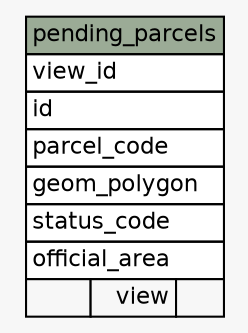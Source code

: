 // dot 2.36.0 on Windows 7 6.1
// SchemaSpy rev 590
digraph "pending_parcels" {
  graph [
    rankdir="RL"
    bgcolor="#f7f7f7"
    nodesep="0.18"
    ranksep="0.46"
    fontname="Helvetica"
    fontsize="11"
  ];
  node [
    fontname="Helvetica"
    fontsize="11"
    shape="plaintext"
  ];
  edge [
    arrowsize="0.8"
  ];
  "pending_parcels" [
    label=<
    <TABLE BORDER="0" CELLBORDER="1" CELLSPACING="0" BGCOLOR="#ffffff">
      <TR><TD COLSPAN="3" BGCOLOR="#9bab96" ALIGN="CENTER">pending_parcels</TD></TR>
      <TR><TD PORT="view_id" COLSPAN="3" ALIGN="LEFT">view_id</TD></TR>
      <TR><TD PORT="id" COLSPAN="3" ALIGN="LEFT">id</TD></TR>
      <TR><TD PORT="parcel_code" COLSPAN="3" ALIGN="LEFT">parcel_code</TD></TR>
      <TR><TD PORT="geom_polygon" COLSPAN="3" ALIGN="LEFT">geom_polygon</TD></TR>
      <TR><TD PORT="status_code" COLSPAN="3" ALIGN="LEFT">status_code</TD></TR>
      <TR><TD PORT="official_area" COLSPAN="3" ALIGN="LEFT">official_area</TD></TR>
      <TR><TD ALIGN="LEFT" BGCOLOR="#f7f7f7">  </TD><TD ALIGN="RIGHT" BGCOLOR="#f7f7f7">view</TD><TD ALIGN="RIGHT" BGCOLOR="#f7f7f7">  </TD></TR>
    </TABLE>>
    URL="tables/pending_parcels.html"
    tooltip="pending_parcels"
  ];
}
